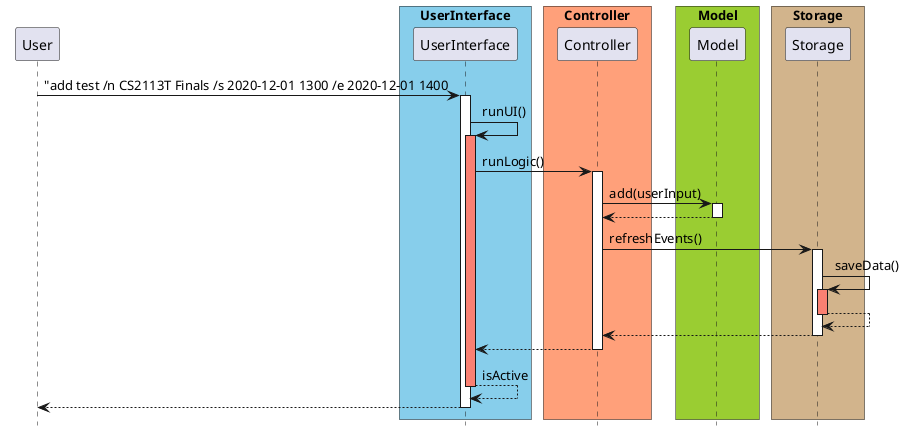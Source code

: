 @startuml

skinparam ParticipantPadding 10
skinparam BoxPadding 5
hide footbox

participant User

box "UserInterface" #skyblue
participant UserInterface
end box

box "Controller" #LightSalmon
participant Controller
end box

box "Model" #YellowGreen
participant Model
end box

box "Storage" #Tan
participant Storage
end box


User -> UserInterface: "add test /n CS2113T Finals /s 2020-12-01 1300 /e 2020-12-01 1400
activate UserInterface
UserInterface -> UserInterface :runUI()
activate UserInterface #salmon
UserInterface -> Controller: runLogic()
activate Controller
Controller -> Model: add(userInput)
activate Model
Model --> Controller
deactivate Model
Controller -> Storage: refreshEvents()
activate Storage
Storage -> Storage: saveData()
activate Storage #salmon
Storage --> Storage
deactivate Storage
Storage --> Controller
deactivate Storage
Controller --> UserInterface
deactivate Controller
UserInterface --> UserInterface : isActive
deactivate UserInterface
UserInterface --> User
deactivate UserInterface
deactivate User
@enduml
